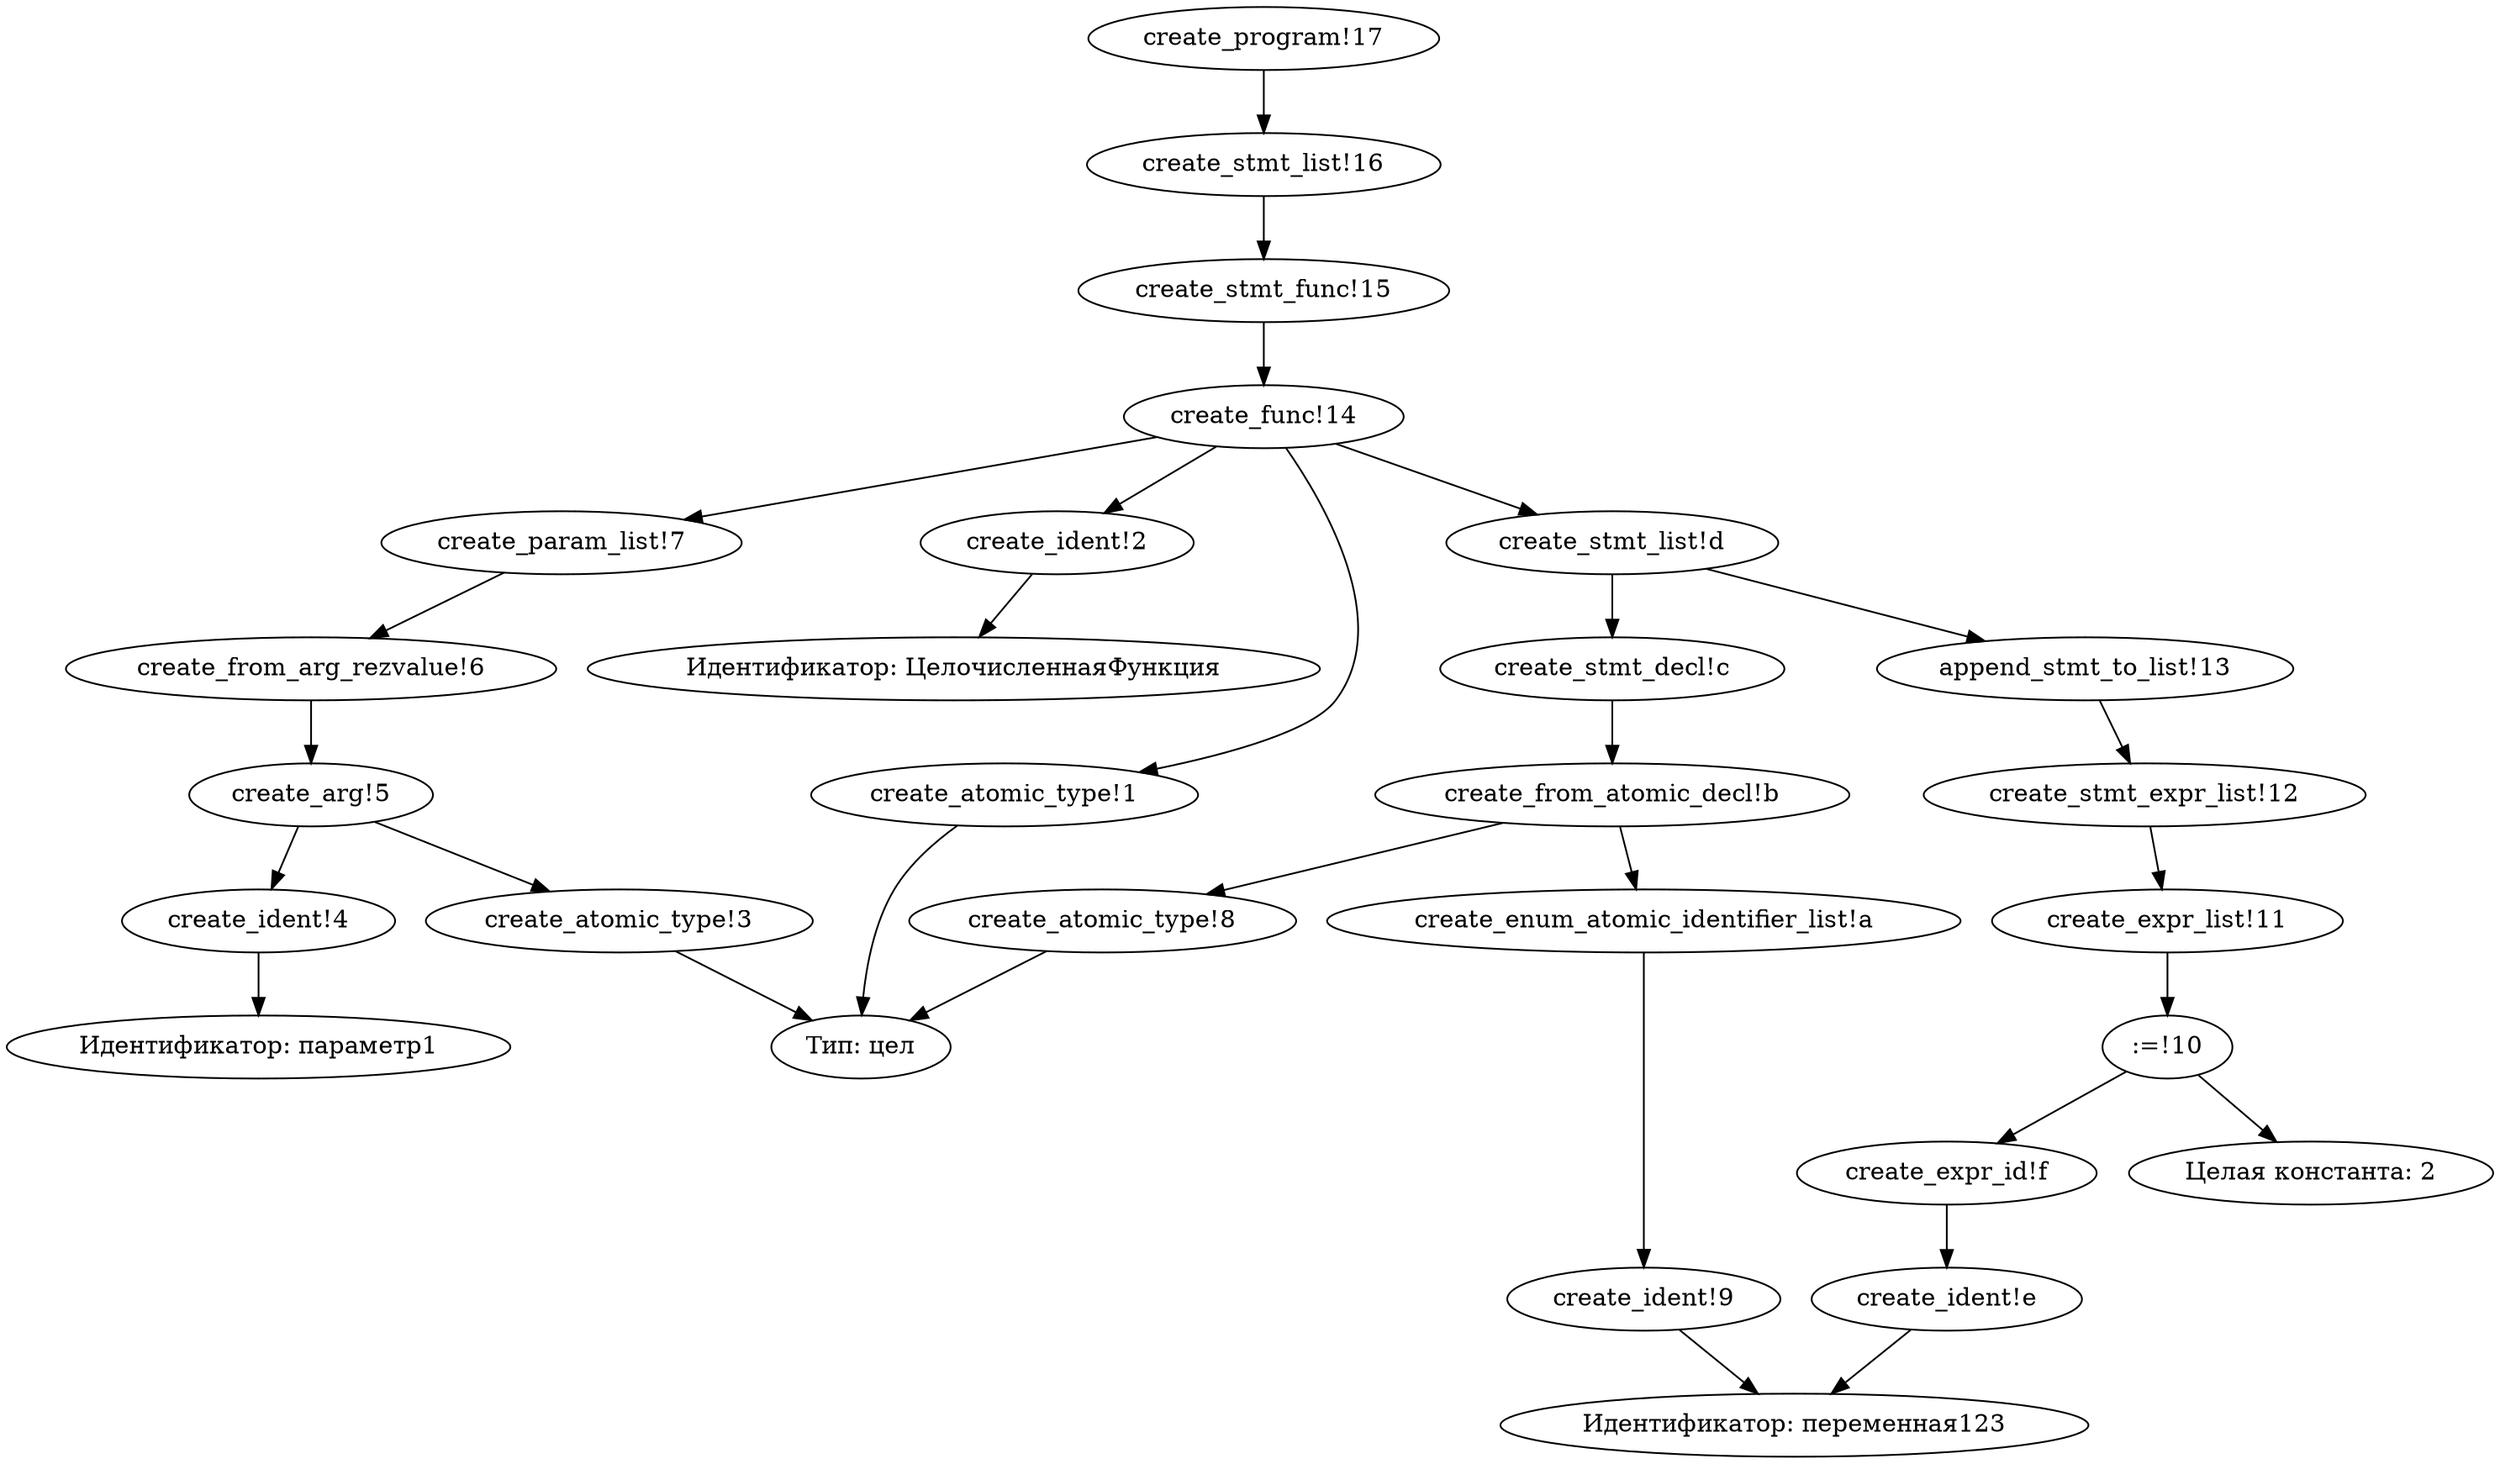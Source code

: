 digraph KumirTree {
"create_atomic_type!1" -> "Тип: цел";
"create_ident!2" -> "Идентификатор: ЦелочисленнаяФункция";
"create_atomic_type!3" -> "Тип: цел";
"create_ident!4" -> "Идентификатор: параметр1";
"create_arg!5" -> "create_ident!4";
"create_arg!5" -> "create_atomic_type!3";
"create_from_arg_rezvalue!6" -> "create_arg!5";
"create_param_list!7" -> "create_from_arg_rezvalue!6";
"create_atomic_type!8" -> "Тип: цел";
"create_ident!9" -> "Идентификатор: переменная123";
"create_enum_atomic_identifier_list!a" -> "create_ident!9";
"create_from_atomic_decl!b" -> "create_atomic_type!8";
"create_from_atomic_decl!b" -> "create_enum_atomic_identifier_list!a";
"create_stmt_decl!c" -> "create_from_atomic_decl!b";
"create_stmt_list!d" -> "create_stmt_decl!c";
"create_ident!e" -> "Идентификатор: переменная123";
"create_expr_id!f" -> "create_ident!e";
":=!10" -> "create_expr_id!f";
":=!10" -> "Целая константа: 2";
"create_expr_list!11" -> ":=!10";
"create_stmt_expr_list!12" -> "create_expr_list!11";
"create_stmt_list!d" -> "append_stmt_to_list!13";
"append_stmt_to_list!13" -> "create_stmt_expr_list!12";
"create_func!14" -> "create_atomic_type!1";
"create_func!14" -> "create_ident!2";
"create_func!14" -> "create_param_list!7";
"create_func!14" -> "create_stmt_list!d";
"create_stmt_func!15" -> "create_func!14";
"create_stmt_list!16" -> "create_stmt_func!15";
"create_program!17" -> "create_stmt_list!16";
 } 